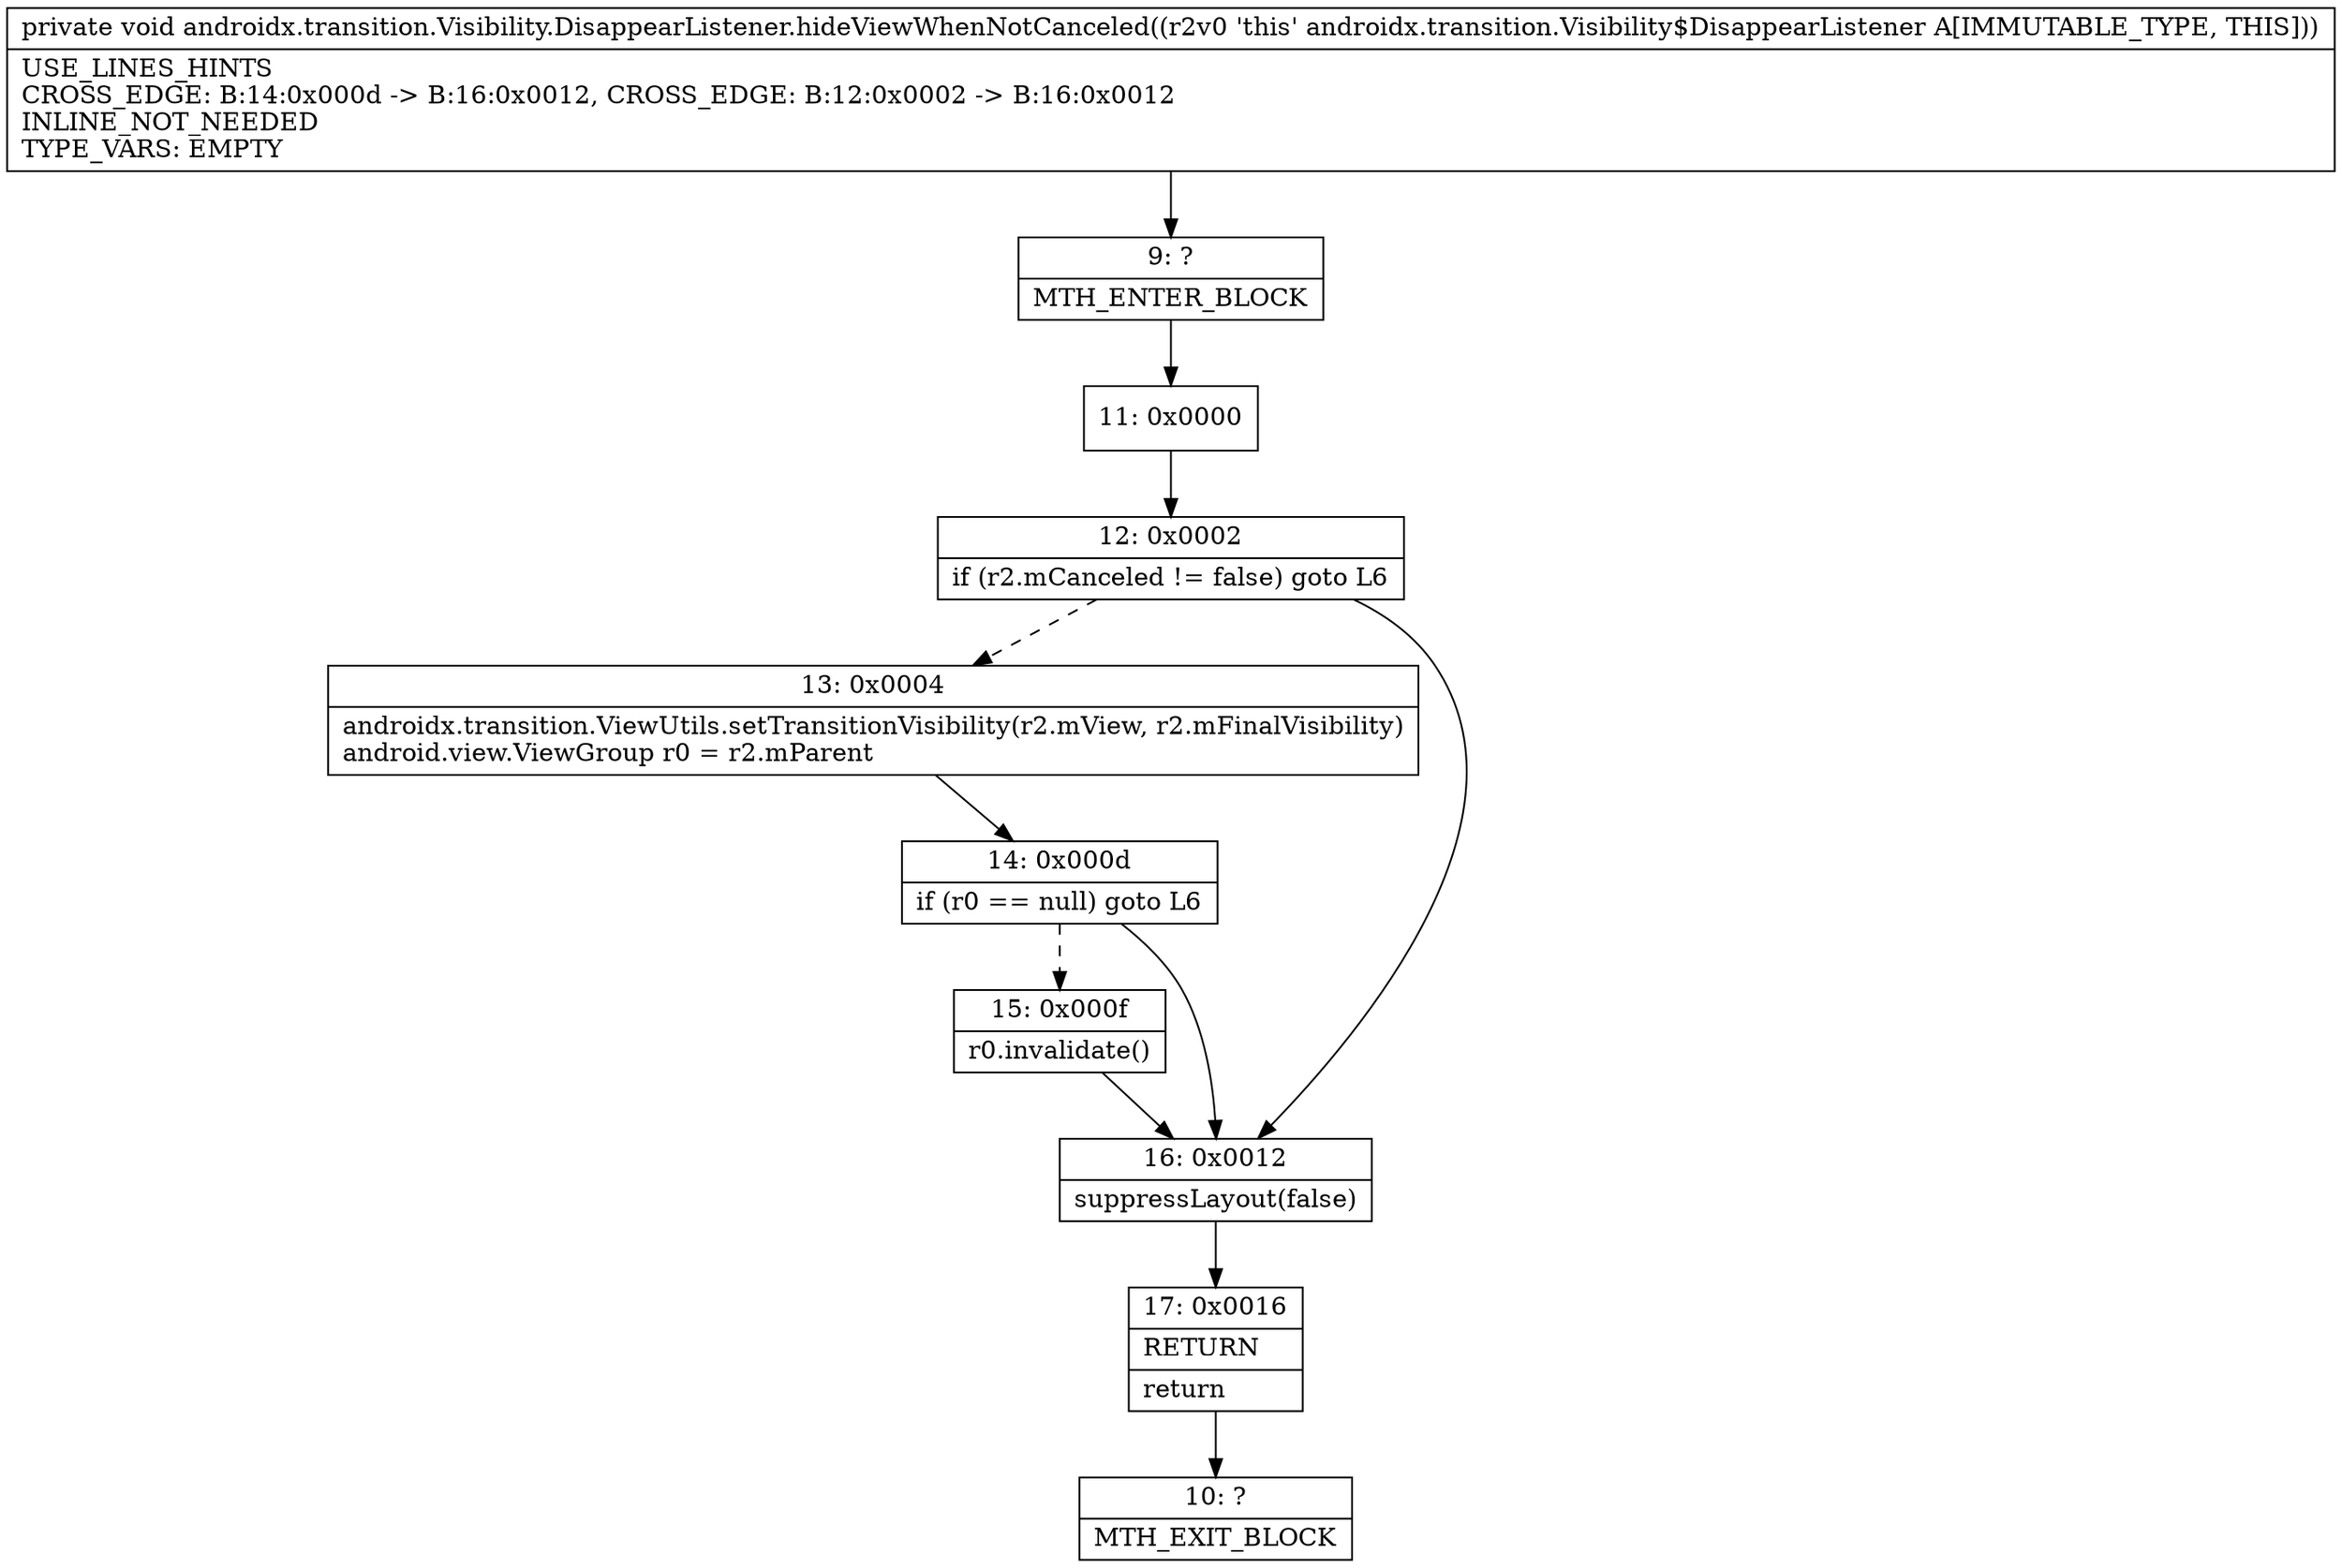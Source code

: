 digraph "CFG forandroidx.transition.Visibility.DisappearListener.hideViewWhenNotCanceled()V" {
Node_9 [shape=record,label="{9\:\ ?|MTH_ENTER_BLOCK\l}"];
Node_11 [shape=record,label="{11\:\ 0x0000}"];
Node_12 [shape=record,label="{12\:\ 0x0002|if (r2.mCanceled != false) goto L6\l}"];
Node_13 [shape=record,label="{13\:\ 0x0004|androidx.transition.ViewUtils.setTransitionVisibility(r2.mView, r2.mFinalVisibility)\landroid.view.ViewGroup r0 = r2.mParent\l}"];
Node_14 [shape=record,label="{14\:\ 0x000d|if (r0 == null) goto L6\l}"];
Node_15 [shape=record,label="{15\:\ 0x000f|r0.invalidate()\l}"];
Node_16 [shape=record,label="{16\:\ 0x0012|suppressLayout(false)\l}"];
Node_17 [shape=record,label="{17\:\ 0x0016|RETURN\l|return\l}"];
Node_10 [shape=record,label="{10\:\ ?|MTH_EXIT_BLOCK\l}"];
MethodNode[shape=record,label="{private void androidx.transition.Visibility.DisappearListener.hideViewWhenNotCanceled((r2v0 'this' androidx.transition.Visibility$DisappearListener A[IMMUTABLE_TYPE, THIS]))  | USE_LINES_HINTS\lCROSS_EDGE: B:14:0x000d \-\> B:16:0x0012, CROSS_EDGE: B:12:0x0002 \-\> B:16:0x0012\lINLINE_NOT_NEEDED\lTYPE_VARS: EMPTY\l}"];
MethodNode -> Node_9;Node_9 -> Node_11;
Node_11 -> Node_12;
Node_12 -> Node_13[style=dashed];
Node_12 -> Node_16;
Node_13 -> Node_14;
Node_14 -> Node_15[style=dashed];
Node_14 -> Node_16;
Node_15 -> Node_16;
Node_16 -> Node_17;
Node_17 -> Node_10;
}

